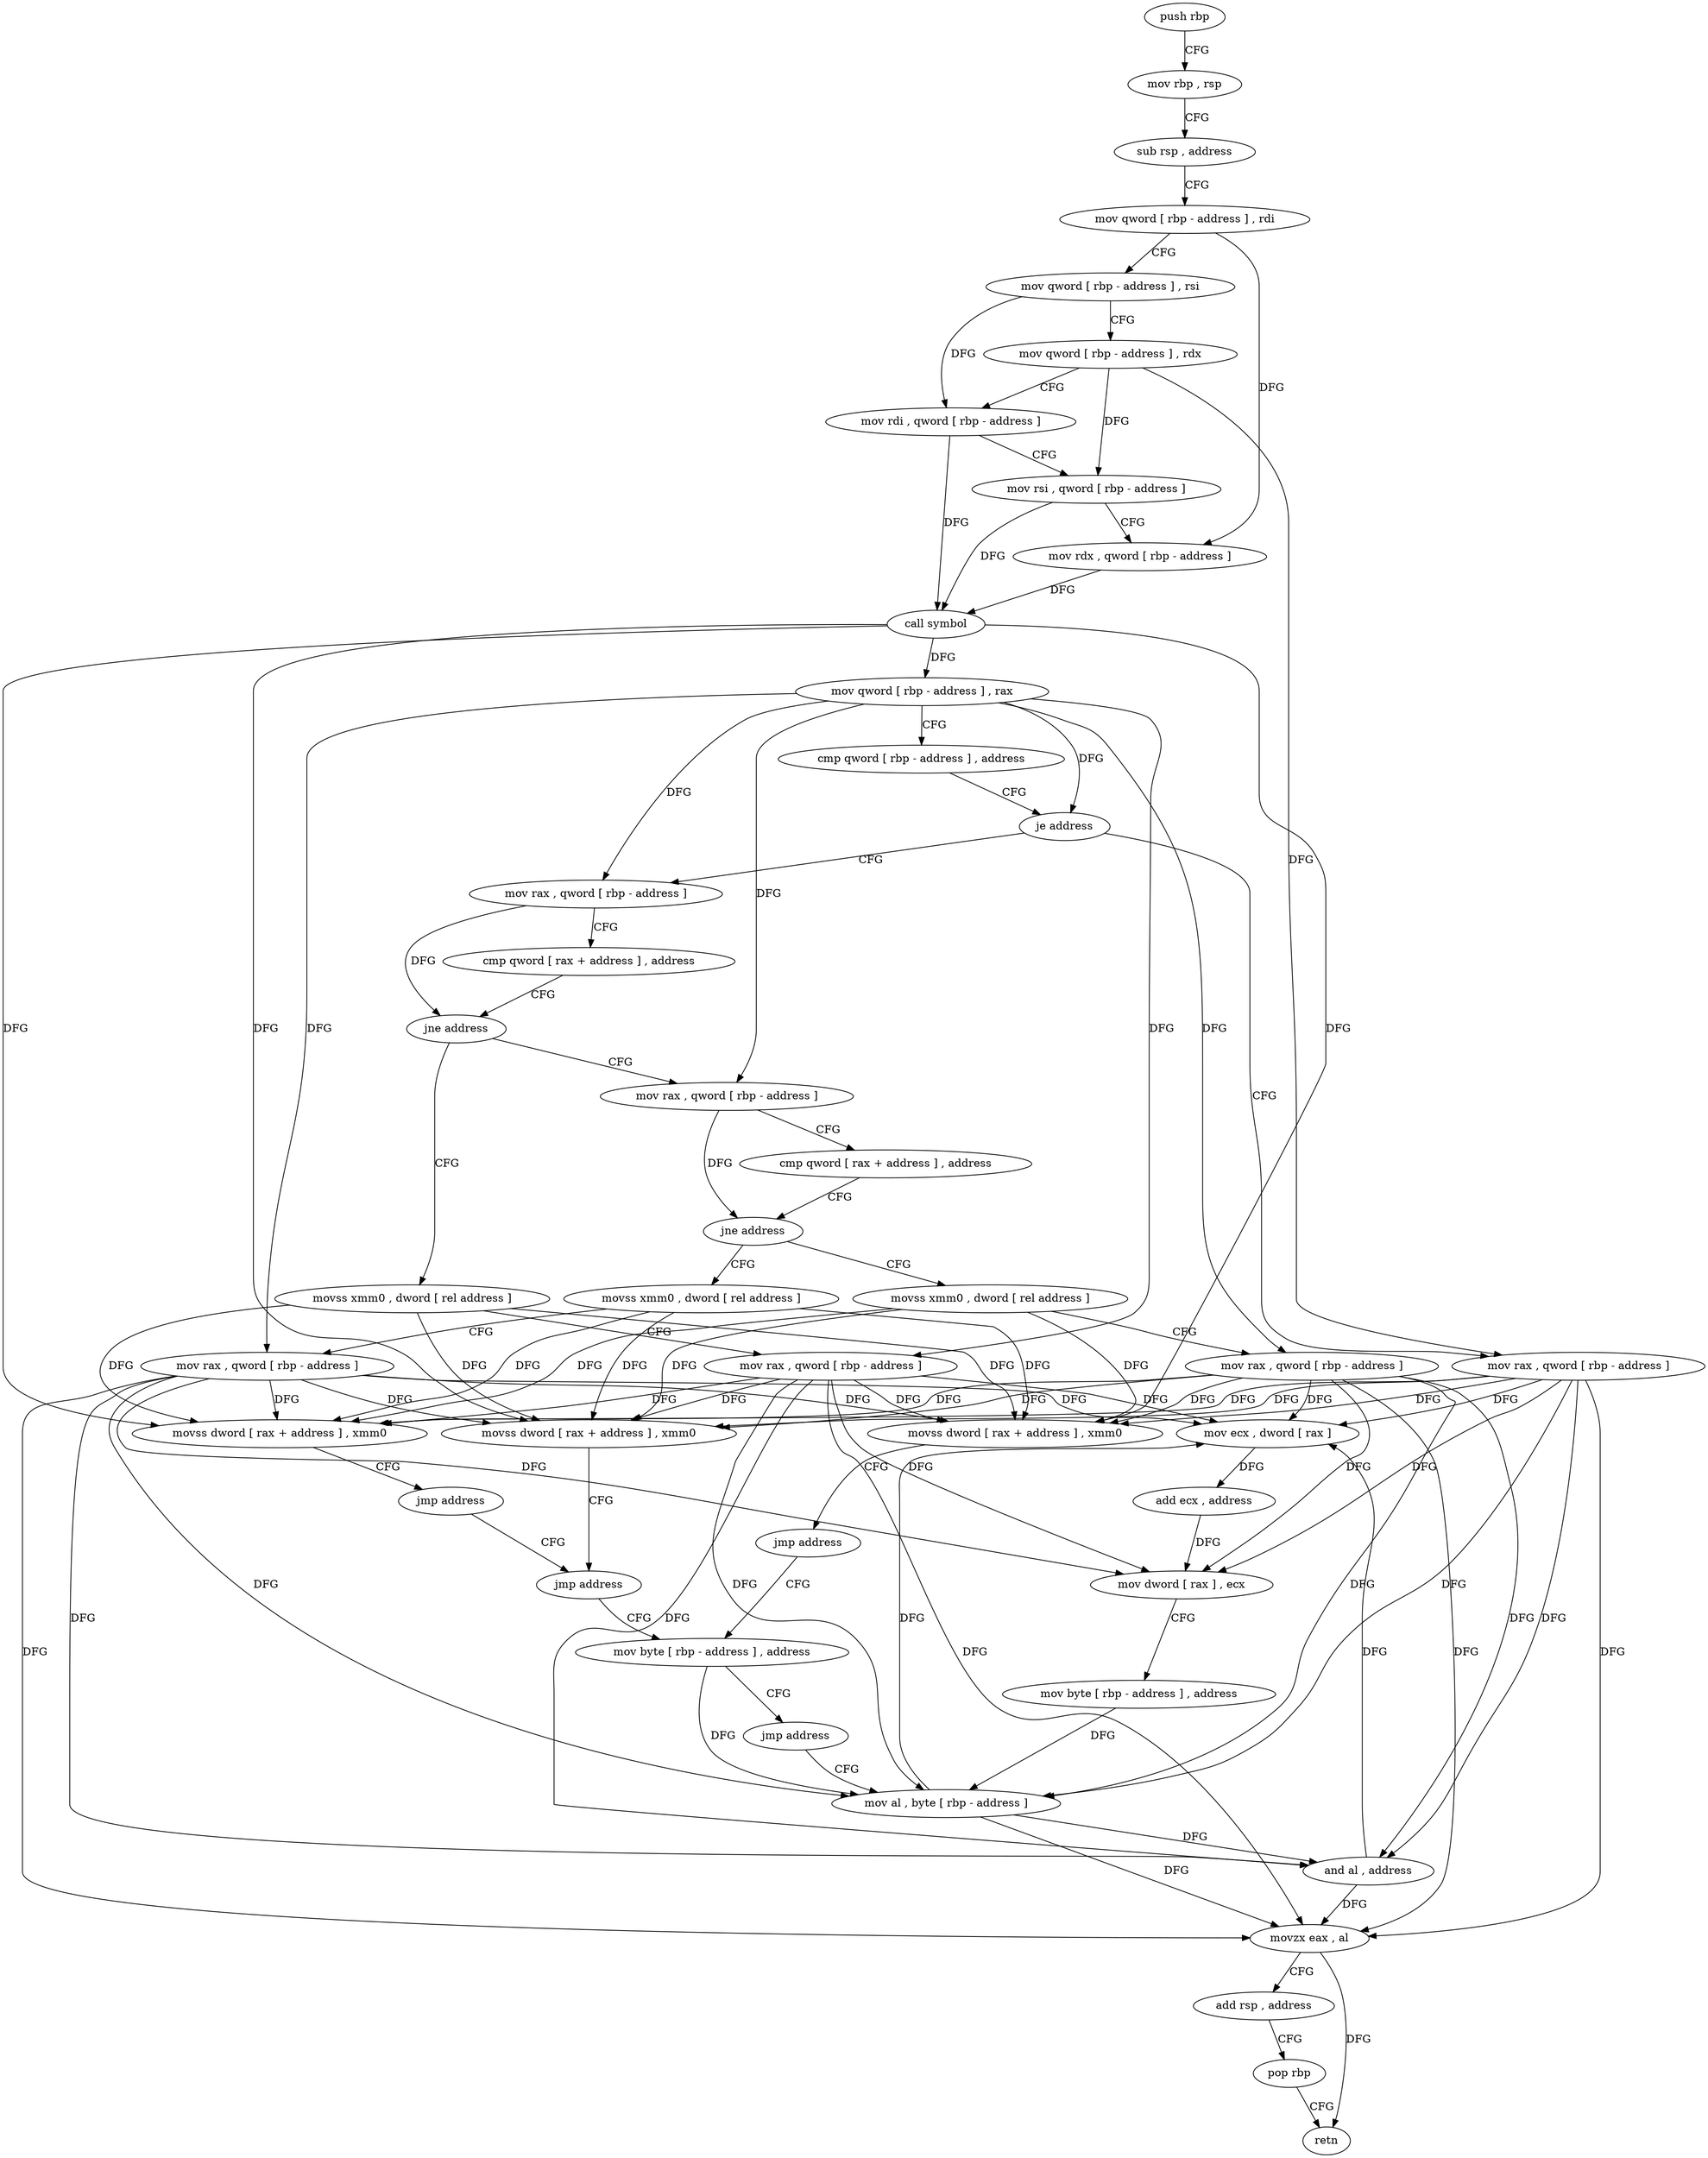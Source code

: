 digraph "func" {
"4273760" [label = "push rbp" ]
"4273761" [label = "mov rbp , rsp" ]
"4273764" [label = "sub rsp , address" ]
"4273768" [label = "mov qword [ rbp - address ] , rdi" ]
"4273772" [label = "mov qword [ rbp - address ] , rsi" ]
"4273776" [label = "mov qword [ rbp - address ] , rdx" ]
"4273780" [label = "mov rdi , qword [ rbp - address ]" ]
"4273784" [label = "mov rsi , qword [ rbp - address ]" ]
"4273788" [label = "mov rdx , qword [ rbp - address ]" ]
"4273792" [label = "call symbol" ]
"4273797" [label = "mov qword [ rbp - address ] , rax" ]
"4273801" [label = "cmp qword [ rbp - address ] , address" ]
"4273806" [label = "je address" ]
"4273917" [label = "mov rax , qword [ rbp - address ]" ]
"4273812" [label = "mov rax , qword [ rbp - address ]" ]
"4273921" [label = "mov ecx , dword [ rax ]" ]
"4273923" [label = "add ecx , address" ]
"4273926" [label = "mov dword [ rax ] , ecx" ]
"4273928" [label = "mov byte [ rbp - address ] , address" ]
"4273932" [label = "mov al , byte [ rbp - address ]" ]
"4273816" [label = "cmp qword [ rax + address ] , address" ]
"4273821" [label = "jne address" ]
"4273849" [label = "mov rax , qword [ rbp - address ]" ]
"4273827" [label = "movss xmm0 , dword [ rel address ]" ]
"4273853" [label = "cmp qword [ rax + address ] , address" ]
"4273858" [label = "jne address" ]
"4273886" [label = "movss xmm0 , dword [ rel address ]" ]
"4273864" [label = "movss xmm0 , dword [ rel address ]" ]
"4273835" [label = "mov rax , qword [ rbp - address ]" ]
"4273839" [label = "movss dword [ rax + address ] , xmm0" ]
"4273844" [label = "jmp address" ]
"4273908" [label = "mov byte [ rbp - address ] , address" ]
"4273894" [label = "mov rax , qword [ rbp - address ]" ]
"4273898" [label = "movss dword [ rax + address ] , xmm0" ]
"4273903" [label = "jmp address" ]
"4273872" [label = "mov rax , qword [ rbp - address ]" ]
"4273876" [label = "movss dword [ rax + address ] , xmm0" ]
"4273881" [label = "jmp address" ]
"4273912" [label = "jmp address" ]
"4273935" [label = "and al , address" ]
"4273937" [label = "movzx eax , al" ]
"4273940" [label = "add rsp , address" ]
"4273944" [label = "pop rbp" ]
"4273945" [label = "retn" ]
"4273760" -> "4273761" [ label = "CFG" ]
"4273761" -> "4273764" [ label = "CFG" ]
"4273764" -> "4273768" [ label = "CFG" ]
"4273768" -> "4273772" [ label = "CFG" ]
"4273768" -> "4273788" [ label = "DFG" ]
"4273772" -> "4273776" [ label = "CFG" ]
"4273772" -> "4273780" [ label = "DFG" ]
"4273776" -> "4273780" [ label = "CFG" ]
"4273776" -> "4273784" [ label = "DFG" ]
"4273776" -> "4273917" [ label = "DFG" ]
"4273780" -> "4273784" [ label = "CFG" ]
"4273780" -> "4273792" [ label = "DFG" ]
"4273784" -> "4273788" [ label = "CFG" ]
"4273784" -> "4273792" [ label = "DFG" ]
"4273788" -> "4273792" [ label = "DFG" ]
"4273792" -> "4273797" [ label = "DFG" ]
"4273792" -> "4273839" [ label = "DFG" ]
"4273792" -> "4273898" [ label = "DFG" ]
"4273792" -> "4273876" [ label = "DFG" ]
"4273797" -> "4273801" [ label = "CFG" ]
"4273797" -> "4273806" [ label = "DFG" ]
"4273797" -> "4273812" [ label = "DFG" ]
"4273797" -> "4273849" [ label = "DFG" ]
"4273797" -> "4273835" [ label = "DFG" ]
"4273797" -> "4273894" [ label = "DFG" ]
"4273797" -> "4273872" [ label = "DFG" ]
"4273801" -> "4273806" [ label = "CFG" ]
"4273806" -> "4273917" [ label = "CFG" ]
"4273806" -> "4273812" [ label = "CFG" ]
"4273917" -> "4273921" [ label = "DFG" ]
"4273917" -> "4273926" [ label = "DFG" ]
"4273917" -> "4273932" [ label = "DFG" ]
"4273917" -> "4273935" [ label = "DFG" ]
"4273917" -> "4273937" [ label = "DFG" ]
"4273917" -> "4273839" [ label = "DFG" ]
"4273917" -> "4273898" [ label = "DFG" ]
"4273917" -> "4273876" [ label = "DFG" ]
"4273812" -> "4273816" [ label = "CFG" ]
"4273812" -> "4273821" [ label = "DFG" ]
"4273921" -> "4273923" [ label = "DFG" ]
"4273923" -> "4273926" [ label = "DFG" ]
"4273926" -> "4273928" [ label = "CFG" ]
"4273928" -> "4273932" [ label = "DFG" ]
"4273932" -> "4273935" [ label = "DFG" ]
"4273932" -> "4273921" [ label = "DFG" ]
"4273932" -> "4273937" [ label = "DFG" ]
"4273816" -> "4273821" [ label = "CFG" ]
"4273821" -> "4273849" [ label = "CFG" ]
"4273821" -> "4273827" [ label = "CFG" ]
"4273849" -> "4273853" [ label = "CFG" ]
"4273849" -> "4273858" [ label = "DFG" ]
"4273827" -> "4273835" [ label = "CFG" ]
"4273827" -> "4273839" [ label = "DFG" ]
"4273827" -> "4273898" [ label = "DFG" ]
"4273827" -> "4273876" [ label = "DFG" ]
"4273853" -> "4273858" [ label = "CFG" ]
"4273858" -> "4273886" [ label = "CFG" ]
"4273858" -> "4273864" [ label = "CFG" ]
"4273886" -> "4273894" [ label = "CFG" ]
"4273886" -> "4273839" [ label = "DFG" ]
"4273886" -> "4273898" [ label = "DFG" ]
"4273886" -> "4273876" [ label = "DFG" ]
"4273864" -> "4273872" [ label = "CFG" ]
"4273864" -> "4273839" [ label = "DFG" ]
"4273864" -> "4273898" [ label = "DFG" ]
"4273864" -> "4273876" [ label = "DFG" ]
"4273835" -> "4273839" [ label = "DFG" ]
"4273835" -> "4273921" [ label = "DFG" ]
"4273835" -> "4273935" [ label = "DFG" ]
"4273835" -> "4273937" [ label = "DFG" ]
"4273835" -> "4273926" [ label = "DFG" ]
"4273835" -> "4273932" [ label = "DFG" ]
"4273835" -> "4273898" [ label = "DFG" ]
"4273835" -> "4273876" [ label = "DFG" ]
"4273839" -> "4273844" [ label = "CFG" ]
"4273844" -> "4273908" [ label = "CFG" ]
"4273908" -> "4273912" [ label = "CFG" ]
"4273908" -> "4273932" [ label = "DFG" ]
"4273894" -> "4273898" [ label = "DFG" ]
"4273894" -> "4273921" [ label = "DFG" ]
"4273894" -> "4273935" [ label = "DFG" ]
"4273894" -> "4273937" [ label = "DFG" ]
"4273894" -> "4273926" [ label = "DFG" ]
"4273894" -> "4273932" [ label = "DFG" ]
"4273894" -> "4273839" [ label = "DFG" ]
"4273894" -> "4273876" [ label = "DFG" ]
"4273898" -> "4273903" [ label = "CFG" ]
"4273903" -> "4273908" [ label = "CFG" ]
"4273872" -> "4273876" [ label = "DFG" ]
"4273872" -> "4273921" [ label = "DFG" ]
"4273872" -> "4273935" [ label = "DFG" ]
"4273872" -> "4273937" [ label = "DFG" ]
"4273872" -> "4273926" [ label = "DFG" ]
"4273872" -> "4273932" [ label = "DFG" ]
"4273872" -> "4273839" [ label = "DFG" ]
"4273872" -> "4273898" [ label = "DFG" ]
"4273876" -> "4273881" [ label = "CFG" ]
"4273881" -> "4273903" [ label = "CFG" ]
"4273912" -> "4273932" [ label = "CFG" ]
"4273935" -> "4273937" [ label = "DFG" ]
"4273935" -> "4273921" [ label = "DFG" ]
"4273937" -> "4273940" [ label = "CFG" ]
"4273937" -> "4273945" [ label = "DFG" ]
"4273940" -> "4273944" [ label = "CFG" ]
"4273944" -> "4273945" [ label = "CFG" ]
}
